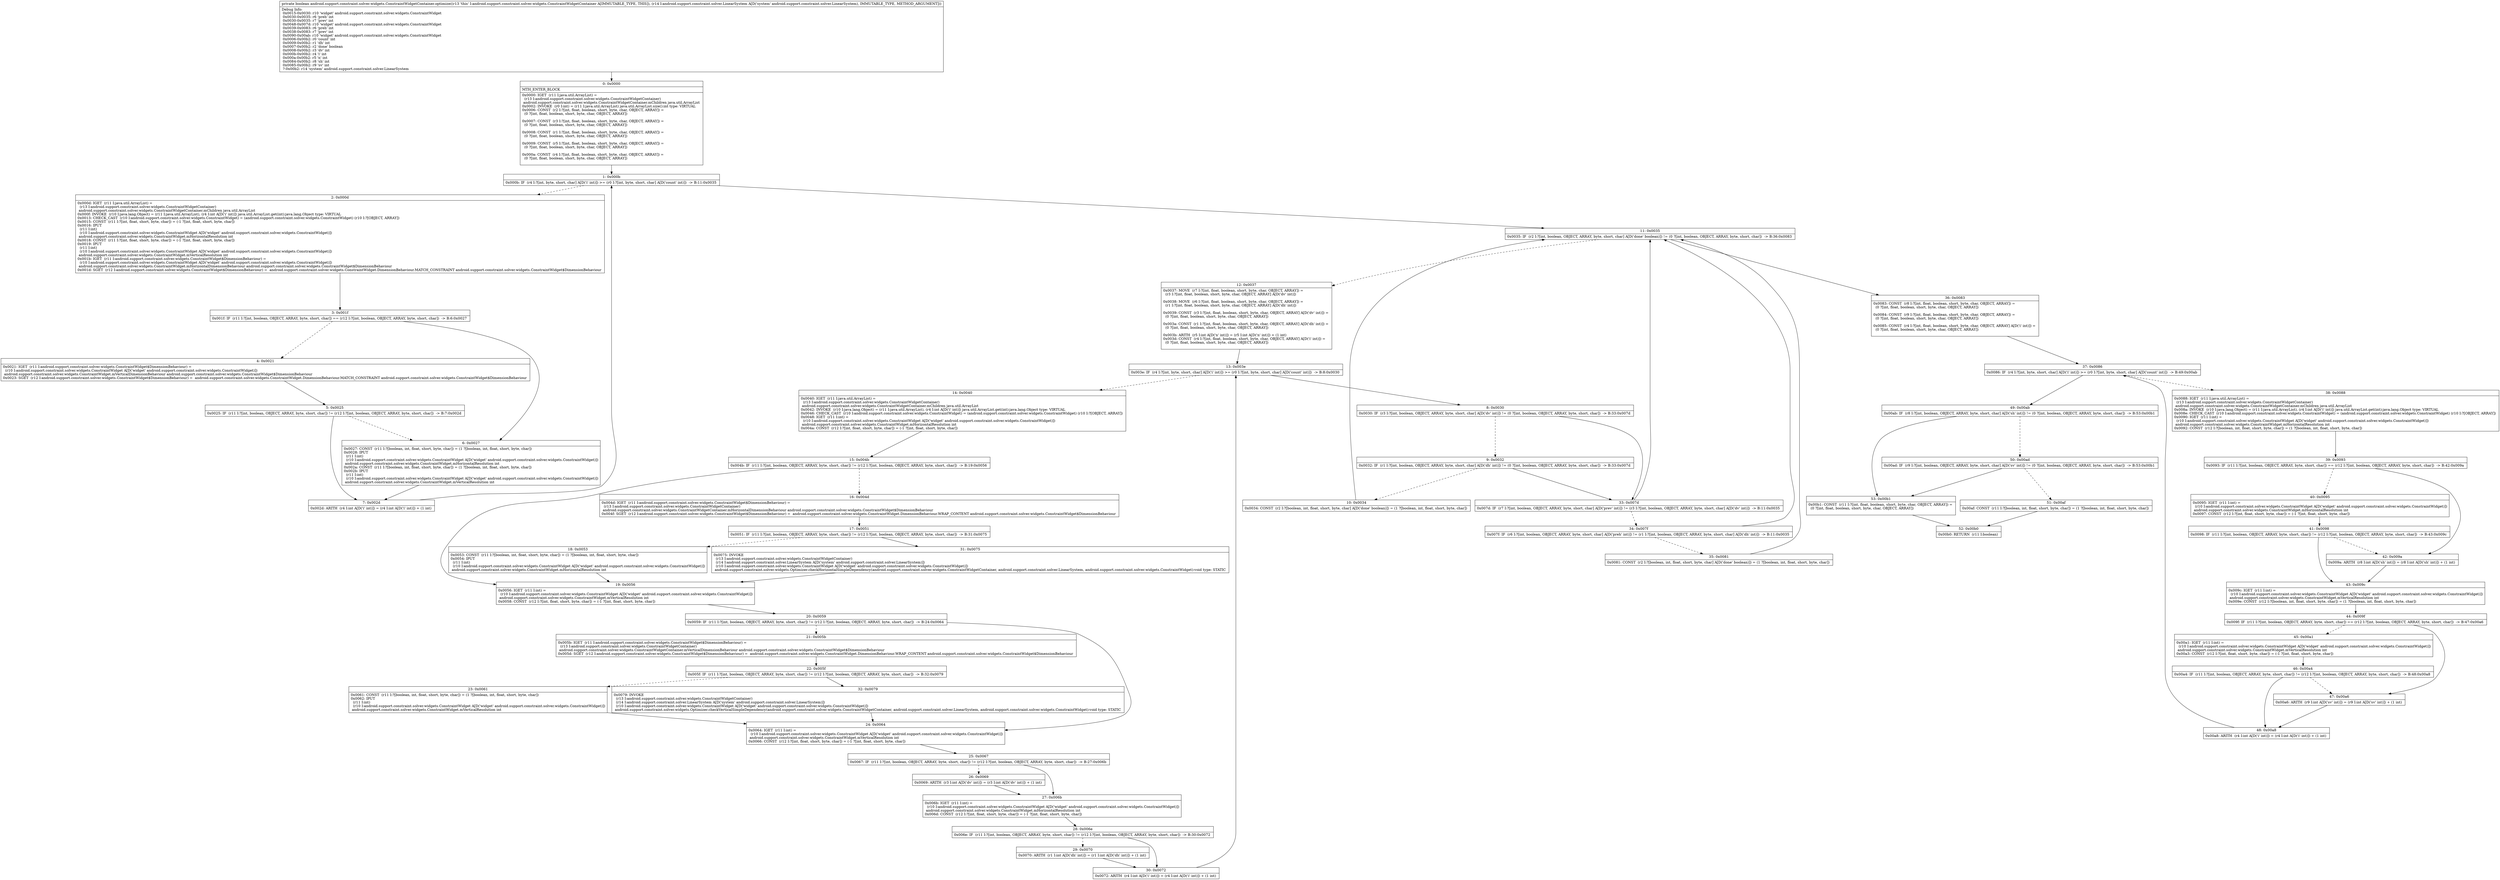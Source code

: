 digraph "CFG forandroid.support.constraint.solver.widgets.ConstraintWidgetContainer.optimize(Landroid\/support\/constraint\/solver\/LinearSystem;)Z" {
Node_0 [shape=record,label="{0\:\ 0x0000|MTH_ENTER_BLOCK\l|0x0000: IGET  (r11 I:java.util.ArrayList) = \l  (r13 I:android.support.constraint.solver.widgets.ConstraintWidgetContainer)\l android.support.constraint.solver.widgets.ConstraintWidgetContainer.mChildren java.util.ArrayList \l0x0002: INVOKE  (r0 I:int) = (r11 I:java.util.ArrayList) java.util.ArrayList.size():int type: VIRTUAL \l0x0006: CONST  (r2 I:?[int, float, boolean, short, byte, char, OBJECT, ARRAY]) = \l  (0 ?[int, float, boolean, short, byte, char, OBJECT, ARRAY])\l \l0x0007: CONST  (r3 I:?[int, float, boolean, short, byte, char, OBJECT, ARRAY]) = \l  (0 ?[int, float, boolean, short, byte, char, OBJECT, ARRAY])\l \l0x0008: CONST  (r1 I:?[int, float, boolean, short, byte, char, OBJECT, ARRAY]) = \l  (0 ?[int, float, boolean, short, byte, char, OBJECT, ARRAY])\l \l0x0009: CONST  (r5 I:?[int, float, boolean, short, byte, char, OBJECT, ARRAY]) = \l  (0 ?[int, float, boolean, short, byte, char, OBJECT, ARRAY])\l \l0x000a: CONST  (r4 I:?[int, float, boolean, short, byte, char, OBJECT, ARRAY]) = \l  (0 ?[int, float, boolean, short, byte, char, OBJECT, ARRAY])\l \l}"];
Node_1 [shape=record,label="{1\:\ 0x000b|0x000b: IF  (r4 I:?[int, byte, short, char] A[D('i' int)]) \>= (r0 I:?[int, byte, short, char] A[D('count' int)])  \-\> B:11:0x0035 \l}"];
Node_2 [shape=record,label="{2\:\ 0x000d|0x000d: IGET  (r11 I:java.util.ArrayList) = \l  (r13 I:android.support.constraint.solver.widgets.ConstraintWidgetContainer)\l android.support.constraint.solver.widgets.ConstraintWidgetContainer.mChildren java.util.ArrayList \l0x000f: INVOKE  (r10 I:java.lang.Object) = (r11 I:java.util.ArrayList), (r4 I:int A[D('i' int)]) java.util.ArrayList.get(int):java.lang.Object type: VIRTUAL \l0x0013: CHECK_CAST  (r10 I:android.support.constraint.solver.widgets.ConstraintWidget) = (android.support.constraint.solver.widgets.ConstraintWidget) (r10 I:?[OBJECT, ARRAY]) \l0x0015: CONST  (r11 I:?[int, float, short, byte, char]) = (\-1 ?[int, float, short, byte, char]) \l0x0016: IPUT  \l  (r11 I:int)\l  (r10 I:android.support.constraint.solver.widgets.ConstraintWidget A[D('widget' android.support.constraint.solver.widgets.ConstraintWidget)])\l android.support.constraint.solver.widgets.ConstraintWidget.mHorizontalResolution int \l0x0018: CONST  (r11 I:?[int, float, short, byte, char]) = (\-1 ?[int, float, short, byte, char]) \l0x0019: IPUT  \l  (r11 I:int)\l  (r10 I:android.support.constraint.solver.widgets.ConstraintWidget A[D('widget' android.support.constraint.solver.widgets.ConstraintWidget)])\l android.support.constraint.solver.widgets.ConstraintWidget.mVerticalResolution int \l0x001b: IGET  (r11 I:android.support.constraint.solver.widgets.ConstraintWidget$DimensionBehaviour) = \l  (r10 I:android.support.constraint.solver.widgets.ConstraintWidget A[D('widget' android.support.constraint.solver.widgets.ConstraintWidget)])\l android.support.constraint.solver.widgets.ConstraintWidget.mHorizontalDimensionBehaviour android.support.constraint.solver.widgets.ConstraintWidget$DimensionBehaviour \l0x001d: SGET  (r12 I:android.support.constraint.solver.widgets.ConstraintWidget$DimensionBehaviour) =  android.support.constraint.solver.widgets.ConstraintWidget.DimensionBehaviour.MATCH_CONSTRAINT android.support.constraint.solver.widgets.ConstraintWidget$DimensionBehaviour \l}"];
Node_3 [shape=record,label="{3\:\ 0x001f|0x001f: IF  (r11 I:?[int, boolean, OBJECT, ARRAY, byte, short, char]) == (r12 I:?[int, boolean, OBJECT, ARRAY, byte, short, char])  \-\> B:6:0x0027 \l}"];
Node_4 [shape=record,label="{4\:\ 0x0021|0x0021: IGET  (r11 I:android.support.constraint.solver.widgets.ConstraintWidget$DimensionBehaviour) = \l  (r10 I:android.support.constraint.solver.widgets.ConstraintWidget A[D('widget' android.support.constraint.solver.widgets.ConstraintWidget)])\l android.support.constraint.solver.widgets.ConstraintWidget.mVerticalDimensionBehaviour android.support.constraint.solver.widgets.ConstraintWidget$DimensionBehaviour \l0x0023: SGET  (r12 I:android.support.constraint.solver.widgets.ConstraintWidget$DimensionBehaviour) =  android.support.constraint.solver.widgets.ConstraintWidget.DimensionBehaviour.MATCH_CONSTRAINT android.support.constraint.solver.widgets.ConstraintWidget$DimensionBehaviour \l}"];
Node_5 [shape=record,label="{5\:\ 0x0025|0x0025: IF  (r11 I:?[int, boolean, OBJECT, ARRAY, byte, short, char]) != (r12 I:?[int, boolean, OBJECT, ARRAY, byte, short, char])  \-\> B:7:0x002d \l}"];
Node_6 [shape=record,label="{6\:\ 0x0027|0x0027: CONST  (r11 I:?[boolean, int, float, short, byte, char]) = (1 ?[boolean, int, float, short, byte, char]) \l0x0028: IPUT  \l  (r11 I:int)\l  (r10 I:android.support.constraint.solver.widgets.ConstraintWidget A[D('widget' android.support.constraint.solver.widgets.ConstraintWidget)])\l android.support.constraint.solver.widgets.ConstraintWidget.mHorizontalResolution int \l0x002a: CONST  (r11 I:?[boolean, int, float, short, byte, char]) = (1 ?[boolean, int, float, short, byte, char]) \l0x002b: IPUT  \l  (r11 I:int)\l  (r10 I:android.support.constraint.solver.widgets.ConstraintWidget A[D('widget' android.support.constraint.solver.widgets.ConstraintWidget)])\l android.support.constraint.solver.widgets.ConstraintWidget.mVerticalResolution int \l}"];
Node_7 [shape=record,label="{7\:\ 0x002d|0x002d: ARITH  (r4 I:int A[D('i' int)]) = (r4 I:int A[D('i' int)]) + (1 int) \l}"];
Node_8 [shape=record,label="{8\:\ 0x0030|0x0030: IF  (r3 I:?[int, boolean, OBJECT, ARRAY, byte, short, char] A[D('dv' int)]) != (0 ?[int, boolean, OBJECT, ARRAY, byte, short, char])  \-\> B:33:0x007d \l}"];
Node_9 [shape=record,label="{9\:\ 0x0032|0x0032: IF  (r1 I:?[int, boolean, OBJECT, ARRAY, byte, short, char] A[D('dh' int)]) != (0 ?[int, boolean, OBJECT, ARRAY, byte, short, char])  \-\> B:33:0x007d \l}"];
Node_10 [shape=record,label="{10\:\ 0x0034|0x0034: CONST  (r2 I:?[boolean, int, float, short, byte, char] A[D('done' boolean)]) = (1 ?[boolean, int, float, short, byte, char]) \l}"];
Node_11 [shape=record,label="{11\:\ 0x0035|0x0035: IF  (r2 I:?[int, boolean, OBJECT, ARRAY, byte, short, char] A[D('done' boolean)]) != (0 ?[int, boolean, OBJECT, ARRAY, byte, short, char])  \-\> B:36:0x0083 \l}"];
Node_12 [shape=record,label="{12\:\ 0x0037|0x0037: MOVE  (r7 I:?[int, float, boolean, short, byte, char, OBJECT, ARRAY]) = \l  (r3 I:?[int, float, boolean, short, byte, char, OBJECT, ARRAY] A[D('dv' int)])\l \l0x0038: MOVE  (r6 I:?[int, float, boolean, short, byte, char, OBJECT, ARRAY]) = \l  (r1 I:?[int, float, boolean, short, byte, char, OBJECT, ARRAY] A[D('dh' int)])\l \l0x0039: CONST  (r3 I:?[int, float, boolean, short, byte, char, OBJECT, ARRAY] A[D('dv' int)]) = \l  (0 ?[int, float, boolean, short, byte, char, OBJECT, ARRAY])\l \l0x003a: CONST  (r1 I:?[int, float, boolean, short, byte, char, OBJECT, ARRAY] A[D('dh' int)]) = \l  (0 ?[int, float, boolean, short, byte, char, OBJECT, ARRAY])\l \l0x003b: ARITH  (r5 I:int A[D('n' int)]) = (r5 I:int A[D('n' int)]) + (1 int) \l0x003d: CONST  (r4 I:?[int, float, boolean, short, byte, char, OBJECT, ARRAY] A[D('i' int)]) = \l  (0 ?[int, float, boolean, short, byte, char, OBJECT, ARRAY])\l \l}"];
Node_13 [shape=record,label="{13\:\ 0x003e|0x003e: IF  (r4 I:?[int, byte, short, char] A[D('i' int)]) \>= (r0 I:?[int, byte, short, char] A[D('count' int)])  \-\> B:8:0x0030 \l}"];
Node_14 [shape=record,label="{14\:\ 0x0040|0x0040: IGET  (r11 I:java.util.ArrayList) = \l  (r13 I:android.support.constraint.solver.widgets.ConstraintWidgetContainer)\l android.support.constraint.solver.widgets.ConstraintWidgetContainer.mChildren java.util.ArrayList \l0x0042: INVOKE  (r10 I:java.lang.Object) = (r11 I:java.util.ArrayList), (r4 I:int A[D('i' int)]) java.util.ArrayList.get(int):java.lang.Object type: VIRTUAL \l0x0046: CHECK_CAST  (r10 I:android.support.constraint.solver.widgets.ConstraintWidget) = (android.support.constraint.solver.widgets.ConstraintWidget) (r10 I:?[OBJECT, ARRAY]) \l0x0048: IGET  (r11 I:int) = \l  (r10 I:android.support.constraint.solver.widgets.ConstraintWidget A[D('widget' android.support.constraint.solver.widgets.ConstraintWidget)])\l android.support.constraint.solver.widgets.ConstraintWidget.mHorizontalResolution int \l0x004a: CONST  (r12 I:?[int, float, short, byte, char]) = (\-1 ?[int, float, short, byte, char]) \l}"];
Node_15 [shape=record,label="{15\:\ 0x004b|0x004b: IF  (r11 I:?[int, boolean, OBJECT, ARRAY, byte, short, char]) != (r12 I:?[int, boolean, OBJECT, ARRAY, byte, short, char])  \-\> B:19:0x0056 \l}"];
Node_16 [shape=record,label="{16\:\ 0x004d|0x004d: IGET  (r11 I:android.support.constraint.solver.widgets.ConstraintWidget$DimensionBehaviour) = \l  (r13 I:android.support.constraint.solver.widgets.ConstraintWidgetContainer)\l android.support.constraint.solver.widgets.ConstraintWidgetContainer.mHorizontalDimensionBehaviour android.support.constraint.solver.widgets.ConstraintWidget$DimensionBehaviour \l0x004f: SGET  (r12 I:android.support.constraint.solver.widgets.ConstraintWidget$DimensionBehaviour) =  android.support.constraint.solver.widgets.ConstraintWidget.DimensionBehaviour.WRAP_CONTENT android.support.constraint.solver.widgets.ConstraintWidget$DimensionBehaviour \l}"];
Node_17 [shape=record,label="{17\:\ 0x0051|0x0051: IF  (r11 I:?[int, boolean, OBJECT, ARRAY, byte, short, char]) != (r12 I:?[int, boolean, OBJECT, ARRAY, byte, short, char])  \-\> B:31:0x0075 \l}"];
Node_18 [shape=record,label="{18\:\ 0x0053|0x0053: CONST  (r11 I:?[boolean, int, float, short, byte, char]) = (1 ?[boolean, int, float, short, byte, char]) \l0x0054: IPUT  \l  (r11 I:int)\l  (r10 I:android.support.constraint.solver.widgets.ConstraintWidget A[D('widget' android.support.constraint.solver.widgets.ConstraintWidget)])\l android.support.constraint.solver.widgets.ConstraintWidget.mHorizontalResolution int \l}"];
Node_19 [shape=record,label="{19\:\ 0x0056|0x0056: IGET  (r11 I:int) = \l  (r10 I:android.support.constraint.solver.widgets.ConstraintWidget A[D('widget' android.support.constraint.solver.widgets.ConstraintWidget)])\l android.support.constraint.solver.widgets.ConstraintWidget.mVerticalResolution int \l0x0058: CONST  (r12 I:?[int, float, short, byte, char]) = (\-1 ?[int, float, short, byte, char]) \l}"];
Node_20 [shape=record,label="{20\:\ 0x0059|0x0059: IF  (r11 I:?[int, boolean, OBJECT, ARRAY, byte, short, char]) != (r12 I:?[int, boolean, OBJECT, ARRAY, byte, short, char])  \-\> B:24:0x0064 \l}"];
Node_21 [shape=record,label="{21\:\ 0x005b|0x005b: IGET  (r11 I:android.support.constraint.solver.widgets.ConstraintWidget$DimensionBehaviour) = \l  (r13 I:android.support.constraint.solver.widgets.ConstraintWidgetContainer)\l android.support.constraint.solver.widgets.ConstraintWidgetContainer.mVerticalDimensionBehaviour android.support.constraint.solver.widgets.ConstraintWidget$DimensionBehaviour \l0x005d: SGET  (r12 I:android.support.constraint.solver.widgets.ConstraintWidget$DimensionBehaviour) =  android.support.constraint.solver.widgets.ConstraintWidget.DimensionBehaviour.WRAP_CONTENT android.support.constraint.solver.widgets.ConstraintWidget$DimensionBehaviour \l}"];
Node_22 [shape=record,label="{22\:\ 0x005f|0x005f: IF  (r11 I:?[int, boolean, OBJECT, ARRAY, byte, short, char]) != (r12 I:?[int, boolean, OBJECT, ARRAY, byte, short, char])  \-\> B:32:0x0079 \l}"];
Node_23 [shape=record,label="{23\:\ 0x0061|0x0061: CONST  (r11 I:?[boolean, int, float, short, byte, char]) = (1 ?[boolean, int, float, short, byte, char]) \l0x0062: IPUT  \l  (r11 I:int)\l  (r10 I:android.support.constraint.solver.widgets.ConstraintWidget A[D('widget' android.support.constraint.solver.widgets.ConstraintWidget)])\l android.support.constraint.solver.widgets.ConstraintWidget.mVerticalResolution int \l}"];
Node_24 [shape=record,label="{24\:\ 0x0064|0x0064: IGET  (r11 I:int) = \l  (r10 I:android.support.constraint.solver.widgets.ConstraintWidget A[D('widget' android.support.constraint.solver.widgets.ConstraintWidget)])\l android.support.constraint.solver.widgets.ConstraintWidget.mVerticalResolution int \l0x0066: CONST  (r12 I:?[int, float, short, byte, char]) = (\-1 ?[int, float, short, byte, char]) \l}"];
Node_25 [shape=record,label="{25\:\ 0x0067|0x0067: IF  (r11 I:?[int, boolean, OBJECT, ARRAY, byte, short, char]) != (r12 I:?[int, boolean, OBJECT, ARRAY, byte, short, char])  \-\> B:27:0x006b \l}"];
Node_26 [shape=record,label="{26\:\ 0x0069|0x0069: ARITH  (r3 I:int A[D('dv' int)]) = (r3 I:int A[D('dv' int)]) + (1 int) \l}"];
Node_27 [shape=record,label="{27\:\ 0x006b|0x006b: IGET  (r11 I:int) = \l  (r10 I:android.support.constraint.solver.widgets.ConstraintWidget A[D('widget' android.support.constraint.solver.widgets.ConstraintWidget)])\l android.support.constraint.solver.widgets.ConstraintWidget.mHorizontalResolution int \l0x006d: CONST  (r12 I:?[int, float, short, byte, char]) = (\-1 ?[int, float, short, byte, char]) \l}"];
Node_28 [shape=record,label="{28\:\ 0x006e|0x006e: IF  (r11 I:?[int, boolean, OBJECT, ARRAY, byte, short, char]) != (r12 I:?[int, boolean, OBJECT, ARRAY, byte, short, char])  \-\> B:30:0x0072 \l}"];
Node_29 [shape=record,label="{29\:\ 0x0070|0x0070: ARITH  (r1 I:int A[D('dh' int)]) = (r1 I:int A[D('dh' int)]) + (1 int) \l}"];
Node_30 [shape=record,label="{30\:\ 0x0072|0x0072: ARITH  (r4 I:int A[D('i' int)]) = (r4 I:int A[D('i' int)]) + (1 int) \l}"];
Node_31 [shape=record,label="{31\:\ 0x0075|0x0075: INVOKE  \l  (r13 I:android.support.constraint.solver.widgets.ConstraintWidgetContainer)\l  (r14 I:android.support.constraint.solver.LinearSystem A[D('system' android.support.constraint.solver.LinearSystem)])\l  (r10 I:android.support.constraint.solver.widgets.ConstraintWidget A[D('widget' android.support.constraint.solver.widgets.ConstraintWidget)])\l android.support.constraint.solver.widgets.Optimizer.checkHorizontalSimpleDependency(android.support.constraint.solver.widgets.ConstraintWidgetContainer, android.support.constraint.solver.LinearSystem, android.support.constraint.solver.widgets.ConstraintWidget):void type: STATIC \l}"];
Node_32 [shape=record,label="{32\:\ 0x0079|0x0079: INVOKE  \l  (r13 I:android.support.constraint.solver.widgets.ConstraintWidgetContainer)\l  (r14 I:android.support.constraint.solver.LinearSystem A[D('system' android.support.constraint.solver.LinearSystem)])\l  (r10 I:android.support.constraint.solver.widgets.ConstraintWidget A[D('widget' android.support.constraint.solver.widgets.ConstraintWidget)])\l android.support.constraint.solver.widgets.Optimizer.checkVerticalSimpleDependency(android.support.constraint.solver.widgets.ConstraintWidgetContainer, android.support.constraint.solver.LinearSystem, android.support.constraint.solver.widgets.ConstraintWidget):void type: STATIC \l}"];
Node_33 [shape=record,label="{33\:\ 0x007d|0x007d: IF  (r7 I:?[int, boolean, OBJECT, ARRAY, byte, short, char] A[D('prev' int)]) != (r3 I:?[int, boolean, OBJECT, ARRAY, byte, short, char] A[D('dv' int)])  \-\> B:11:0x0035 \l}"];
Node_34 [shape=record,label="{34\:\ 0x007f|0x007f: IF  (r6 I:?[int, boolean, OBJECT, ARRAY, byte, short, char] A[D('preh' int)]) != (r1 I:?[int, boolean, OBJECT, ARRAY, byte, short, char] A[D('dh' int)])  \-\> B:11:0x0035 \l}"];
Node_35 [shape=record,label="{35\:\ 0x0081|0x0081: CONST  (r2 I:?[boolean, int, float, short, byte, char] A[D('done' boolean)]) = (1 ?[boolean, int, float, short, byte, char]) \l}"];
Node_36 [shape=record,label="{36\:\ 0x0083|0x0083: CONST  (r8 I:?[int, float, boolean, short, byte, char, OBJECT, ARRAY]) = \l  (0 ?[int, float, boolean, short, byte, char, OBJECT, ARRAY])\l \l0x0084: CONST  (r9 I:?[int, float, boolean, short, byte, char, OBJECT, ARRAY]) = \l  (0 ?[int, float, boolean, short, byte, char, OBJECT, ARRAY])\l \l0x0085: CONST  (r4 I:?[int, float, boolean, short, byte, char, OBJECT, ARRAY] A[D('i' int)]) = \l  (0 ?[int, float, boolean, short, byte, char, OBJECT, ARRAY])\l \l}"];
Node_37 [shape=record,label="{37\:\ 0x0086|0x0086: IF  (r4 I:?[int, byte, short, char] A[D('i' int)]) \>= (r0 I:?[int, byte, short, char] A[D('count' int)])  \-\> B:49:0x00ab \l}"];
Node_38 [shape=record,label="{38\:\ 0x0088|0x0088: IGET  (r11 I:java.util.ArrayList) = \l  (r13 I:android.support.constraint.solver.widgets.ConstraintWidgetContainer)\l android.support.constraint.solver.widgets.ConstraintWidgetContainer.mChildren java.util.ArrayList \l0x008a: INVOKE  (r10 I:java.lang.Object) = (r11 I:java.util.ArrayList), (r4 I:int A[D('i' int)]) java.util.ArrayList.get(int):java.lang.Object type: VIRTUAL \l0x008e: CHECK_CAST  (r10 I:android.support.constraint.solver.widgets.ConstraintWidget) = (android.support.constraint.solver.widgets.ConstraintWidget) (r10 I:?[OBJECT, ARRAY]) \l0x0090: IGET  (r11 I:int) = \l  (r10 I:android.support.constraint.solver.widgets.ConstraintWidget A[D('widget' android.support.constraint.solver.widgets.ConstraintWidget)])\l android.support.constraint.solver.widgets.ConstraintWidget.mHorizontalResolution int \l0x0092: CONST  (r12 I:?[boolean, int, float, short, byte, char]) = (1 ?[boolean, int, float, short, byte, char]) \l}"];
Node_39 [shape=record,label="{39\:\ 0x0093|0x0093: IF  (r11 I:?[int, boolean, OBJECT, ARRAY, byte, short, char]) == (r12 I:?[int, boolean, OBJECT, ARRAY, byte, short, char])  \-\> B:42:0x009a \l}"];
Node_40 [shape=record,label="{40\:\ 0x0095|0x0095: IGET  (r11 I:int) = \l  (r10 I:android.support.constraint.solver.widgets.ConstraintWidget A[D('widget' android.support.constraint.solver.widgets.ConstraintWidget)])\l android.support.constraint.solver.widgets.ConstraintWidget.mHorizontalResolution int \l0x0097: CONST  (r12 I:?[int, float, short, byte, char]) = (\-1 ?[int, float, short, byte, char]) \l}"];
Node_41 [shape=record,label="{41\:\ 0x0098|0x0098: IF  (r11 I:?[int, boolean, OBJECT, ARRAY, byte, short, char]) != (r12 I:?[int, boolean, OBJECT, ARRAY, byte, short, char])  \-\> B:43:0x009c \l}"];
Node_42 [shape=record,label="{42\:\ 0x009a|0x009a: ARITH  (r8 I:int A[D('sh' int)]) = (r8 I:int A[D('sh' int)]) + (1 int) \l}"];
Node_43 [shape=record,label="{43\:\ 0x009c|0x009c: IGET  (r11 I:int) = \l  (r10 I:android.support.constraint.solver.widgets.ConstraintWidget A[D('widget' android.support.constraint.solver.widgets.ConstraintWidget)])\l android.support.constraint.solver.widgets.ConstraintWidget.mVerticalResolution int \l0x009e: CONST  (r12 I:?[boolean, int, float, short, byte, char]) = (1 ?[boolean, int, float, short, byte, char]) \l}"];
Node_44 [shape=record,label="{44\:\ 0x009f|0x009f: IF  (r11 I:?[int, boolean, OBJECT, ARRAY, byte, short, char]) == (r12 I:?[int, boolean, OBJECT, ARRAY, byte, short, char])  \-\> B:47:0x00a6 \l}"];
Node_45 [shape=record,label="{45\:\ 0x00a1|0x00a1: IGET  (r11 I:int) = \l  (r10 I:android.support.constraint.solver.widgets.ConstraintWidget A[D('widget' android.support.constraint.solver.widgets.ConstraintWidget)])\l android.support.constraint.solver.widgets.ConstraintWidget.mVerticalResolution int \l0x00a3: CONST  (r12 I:?[int, float, short, byte, char]) = (\-1 ?[int, float, short, byte, char]) \l}"];
Node_46 [shape=record,label="{46\:\ 0x00a4|0x00a4: IF  (r11 I:?[int, boolean, OBJECT, ARRAY, byte, short, char]) != (r12 I:?[int, boolean, OBJECT, ARRAY, byte, short, char])  \-\> B:48:0x00a8 \l}"];
Node_47 [shape=record,label="{47\:\ 0x00a6|0x00a6: ARITH  (r9 I:int A[D('sv' int)]) = (r9 I:int A[D('sv' int)]) + (1 int) \l}"];
Node_48 [shape=record,label="{48\:\ 0x00a8|0x00a8: ARITH  (r4 I:int A[D('i' int)]) = (r4 I:int A[D('i' int)]) + (1 int) \l}"];
Node_49 [shape=record,label="{49\:\ 0x00ab|0x00ab: IF  (r8 I:?[int, boolean, OBJECT, ARRAY, byte, short, char] A[D('sh' int)]) != (0 ?[int, boolean, OBJECT, ARRAY, byte, short, char])  \-\> B:53:0x00b1 \l}"];
Node_50 [shape=record,label="{50\:\ 0x00ad|0x00ad: IF  (r9 I:?[int, boolean, OBJECT, ARRAY, byte, short, char] A[D('sv' int)]) != (0 ?[int, boolean, OBJECT, ARRAY, byte, short, char])  \-\> B:53:0x00b1 \l}"];
Node_51 [shape=record,label="{51\:\ 0x00af|0x00af: CONST  (r11 I:?[boolean, int, float, short, byte, char]) = (1 ?[boolean, int, float, short, byte, char]) \l}"];
Node_52 [shape=record,label="{52\:\ 0x00b0|0x00b0: RETURN  (r11 I:boolean) \l}"];
Node_53 [shape=record,label="{53\:\ 0x00b1|0x00b1: CONST  (r11 I:?[int, float, boolean, short, byte, char, OBJECT, ARRAY]) = \l  (0 ?[int, float, boolean, short, byte, char, OBJECT, ARRAY])\l \l}"];
MethodNode[shape=record,label="{private boolean android.support.constraint.solver.widgets.ConstraintWidgetContainer.optimize((r13 'this' I:android.support.constraint.solver.widgets.ConstraintWidgetContainer A[IMMUTABLE_TYPE, THIS]), (r14 I:android.support.constraint.solver.LinearSystem A[D('system' android.support.constraint.solver.LinearSystem), IMMUTABLE_TYPE, METHOD_ARGUMENT]))  | Debug Info:\l  0x0015\-0x0030: r10 'widget' android.support.constraint.solver.widgets.ConstraintWidget\l  0x0030\-0x0035: r6 'preh' int\l  0x0030\-0x0035: r7 'prev' int\l  0x0048\-0x007d: r10 'widget' android.support.constraint.solver.widgets.ConstraintWidget\l  0x0039\-0x0083: r6 'preh' int\l  0x0038\-0x0083: r7 'prev' int\l  0x0090\-0x00ab: r10 'widget' android.support.constraint.solver.widgets.ConstraintWidget\l  0x0006\-0x00b2: r0 'count' int\l  0x0009\-0x00b2: r1 'dh' int\l  0x0007\-0x00b2: r2 'done' boolean\l  0x0008\-0x00b2: r3 'dv' int\l  0x000b\-0x00b2: r4 'i' int\l  0x000a\-0x00b2: r5 'n' int\l  0x0084\-0x00b2: r8 'sh' int\l  0x0085\-0x00b2: r9 'sv' int\l  ?\-0x00b2: r14 'system' android.support.constraint.solver.LinearSystem\l}"];
MethodNode -> Node_0;
Node_0 -> Node_1;
Node_1 -> Node_2[style=dashed];
Node_1 -> Node_11;
Node_2 -> Node_3;
Node_3 -> Node_4[style=dashed];
Node_3 -> Node_6;
Node_4 -> Node_5;
Node_5 -> Node_6[style=dashed];
Node_5 -> Node_7;
Node_6 -> Node_7;
Node_7 -> Node_1;
Node_8 -> Node_9[style=dashed];
Node_8 -> Node_33;
Node_9 -> Node_10[style=dashed];
Node_9 -> Node_33;
Node_10 -> Node_11;
Node_11 -> Node_12[style=dashed];
Node_11 -> Node_36;
Node_12 -> Node_13;
Node_13 -> Node_8;
Node_13 -> Node_14[style=dashed];
Node_14 -> Node_15;
Node_15 -> Node_16[style=dashed];
Node_15 -> Node_19;
Node_16 -> Node_17;
Node_17 -> Node_18[style=dashed];
Node_17 -> Node_31;
Node_18 -> Node_19;
Node_19 -> Node_20;
Node_20 -> Node_21[style=dashed];
Node_20 -> Node_24;
Node_21 -> Node_22;
Node_22 -> Node_23[style=dashed];
Node_22 -> Node_32;
Node_23 -> Node_24;
Node_24 -> Node_25;
Node_25 -> Node_26[style=dashed];
Node_25 -> Node_27;
Node_26 -> Node_27;
Node_27 -> Node_28;
Node_28 -> Node_29[style=dashed];
Node_28 -> Node_30;
Node_29 -> Node_30;
Node_30 -> Node_13;
Node_31 -> Node_19;
Node_32 -> Node_24;
Node_33 -> Node_11;
Node_33 -> Node_34[style=dashed];
Node_34 -> Node_11;
Node_34 -> Node_35[style=dashed];
Node_35 -> Node_11;
Node_36 -> Node_37;
Node_37 -> Node_38[style=dashed];
Node_37 -> Node_49;
Node_38 -> Node_39;
Node_39 -> Node_40[style=dashed];
Node_39 -> Node_42;
Node_40 -> Node_41;
Node_41 -> Node_42[style=dashed];
Node_41 -> Node_43;
Node_42 -> Node_43;
Node_43 -> Node_44;
Node_44 -> Node_45[style=dashed];
Node_44 -> Node_47;
Node_45 -> Node_46;
Node_46 -> Node_47[style=dashed];
Node_46 -> Node_48;
Node_47 -> Node_48;
Node_48 -> Node_37;
Node_49 -> Node_50[style=dashed];
Node_49 -> Node_53;
Node_50 -> Node_51[style=dashed];
Node_50 -> Node_53;
Node_51 -> Node_52;
Node_53 -> Node_52;
}

